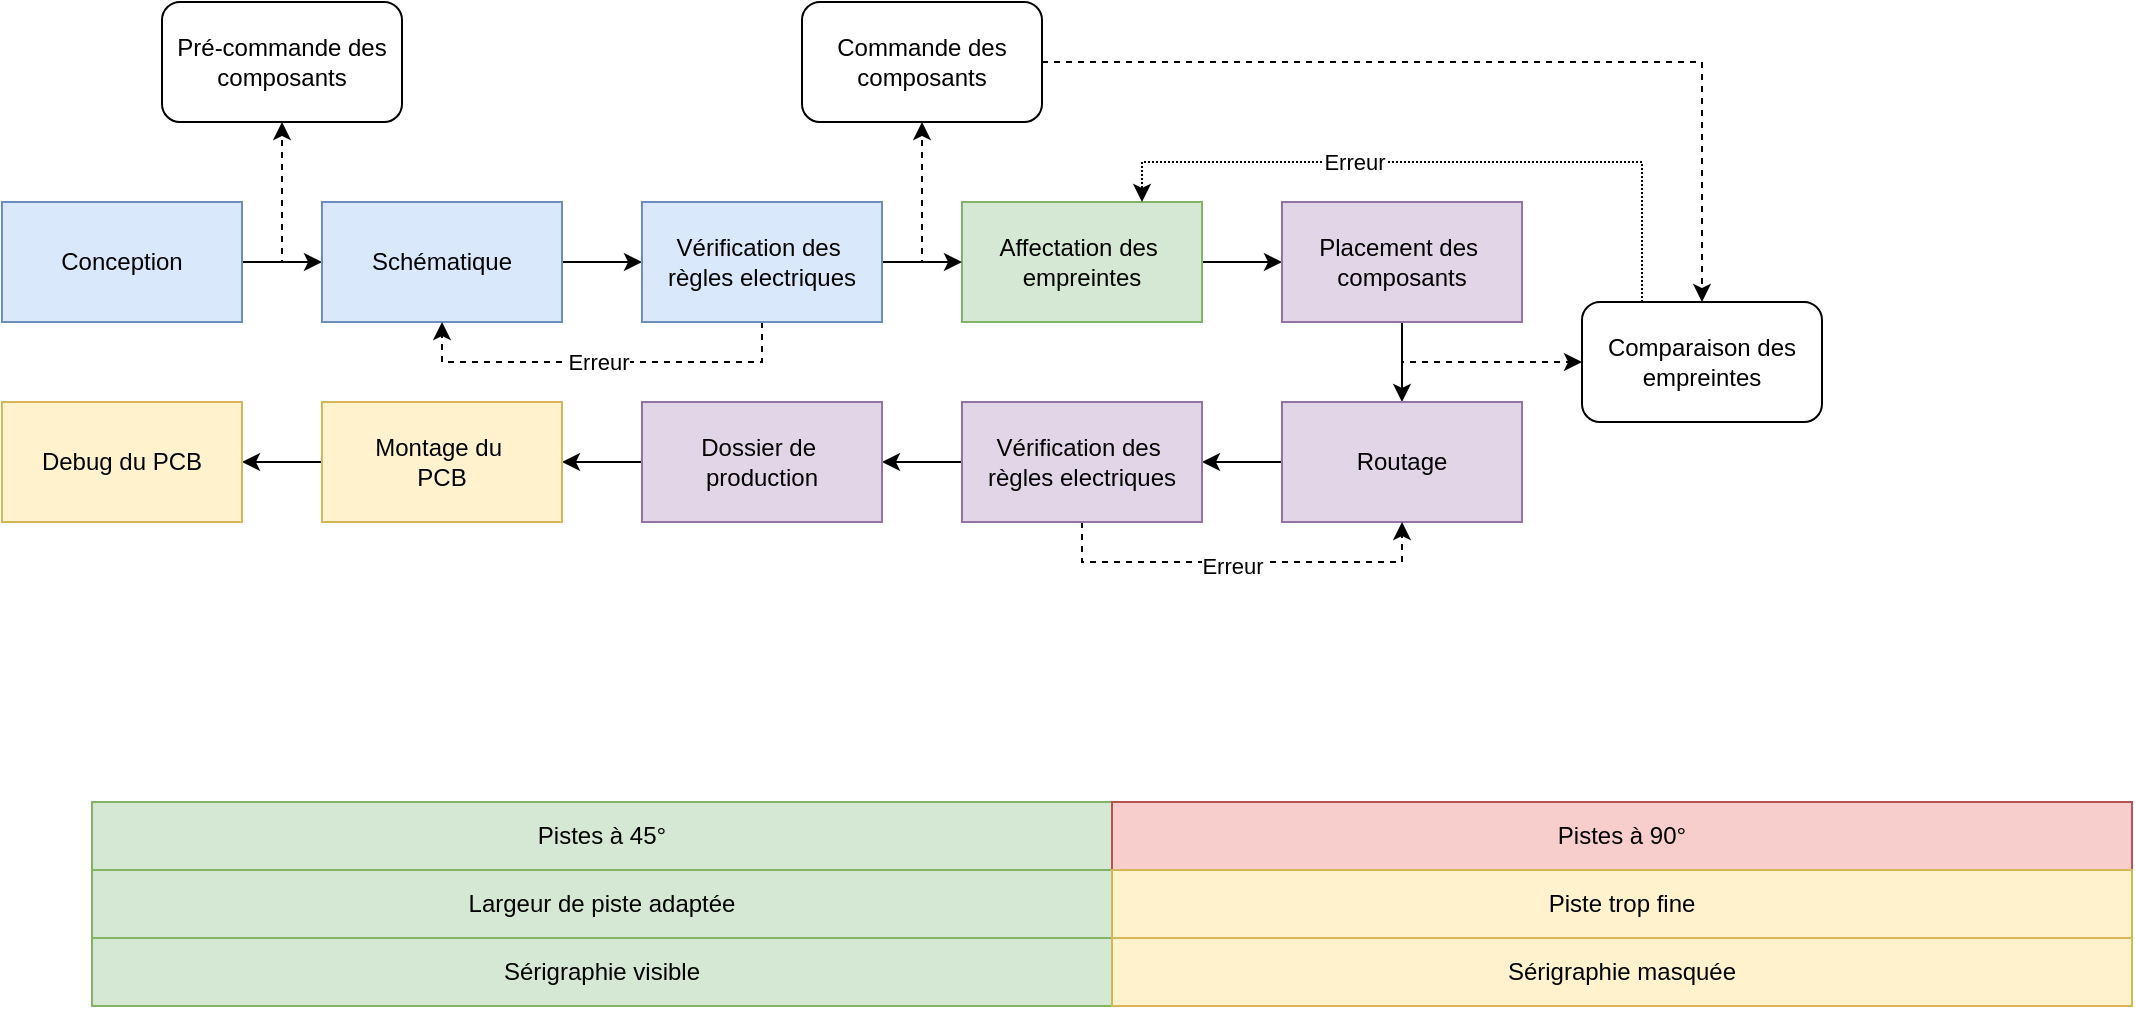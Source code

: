 <mxfile version="22.0.2" type="device" pages="2">
  <diagram name="Page-1" id="DXWM8pA9NDpPVHV8Bfkq">
    <mxGraphModel dx="1062" dy="598" grid="0" gridSize="10" guides="1" tooltips="1" connect="1" arrows="1" fold="1" page="0" pageScale="1" pageWidth="827" pageHeight="1169" math="0" shadow="0">
      <root>
        <mxCell id="0" />
        <mxCell id="1" parent="0" />
        <mxCell id="fIgnvOmLzSbUVS_xxkVh-5" style="edgeStyle=orthogonalEdgeStyle;rounded=0;orthogonalLoop=1;jettySize=auto;html=1;exitX=1;exitY=0.5;exitDx=0;exitDy=0;" parent="1" source="fIgnvOmLzSbUVS_xxkVh-1" target="fIgnvOmLzSbUVS_xxkVh-2" edge="1">
          <mxGeometry relative="1" as="geometry" />
        </mxCell>
        <mxCell id="fIgnvOmLzSbUVS_xxkVh-28" style="edgeStyle=orthogonalEdgeStyle;rounded=0;orthogonalLoop=1;jettySize=auto;html=1;exitX=1;exitY=0.5;exitDx=0;exitDy=0;dashed=1;" parent="1" source="fIgnvOmLzSbUVS_xxkVh-1" target="fIgnvOmLzSbUVS_xxkVh-21" edge="1">
          <mxGeometry relative="1" as="geometry" />
        </mxCell>
        <mxCell id="fIgnvOmLzSbUVS_xxkVh-1" value="Conception" style="rounded=0;whiteSpace=wrap;html=1;fillColor=#dae8fc;strokeColor=#6c8ebf;" parent="1" vertex="1">
          <mxGeometry x="240" y="300" width="120" height="60" as="geometry" />
        </mxCell>
        <mxCell id="fIgnvOmLzSbUVS_xxkVh-6" style="edgeStyle=orthogonalEdgeStyle;rounded=0;orthogonalLoop=1;jettySize=auto;html=1;exitX=1;exitY=0.5;exitDx=0;exitDy=0;entryX=0;entryY=0.5;entryDx=0;entryDy=0;" parent="1" source="fIgnvOmLzSbUVS_xxkVh-2" target="fIgnvOmLzSbUVS_xxkVh-4" edge="1">
          <mxGeometry relative="1" as="geometry" />
        </mxCell>
        <mxCell id="fIgnvOmLzSbUVS_xxkVh-2" value="Schématique" style="rounded=0;whiteSpace=wrap;html=1;fillColor=#dae8fc;strokeColor=#6c8ebf;" parent="1" vertex="1">
          <mxGeometry x="400" y="300" width="120" height="60" as="geometry" />
        </mxCell>
        <mxCell id="fIgnvOmLzSbUVS_xxkVh-10" style="edgeStyle=orthogonalEdgeStyle;rounded=0;orthogonalLoop=1;jettySize=auto;html=1;exitX=1;exitY=0.5;exitDx=0;exitDy=0;" parent="1" source="fIgnvOmLzSbUVS_xxkVh-3" target="fIgnvOmLzSbUVS_xxkVh-9" edge="1">
          <mxGeometry relative="1" as="geometry" />
        </mxCell>
        <mxCell id="fIgnvOmLzSbUVS_xxkVh-3" value="Affectation des&amp;nbsp;&lt;br&gt;empreintes" style="rounded=0;whiteSpace=wrap;html=1;fillColor=#d5e8d4;strokeColor=#82b366;" parent="1" vertex="1">
          <mxGeometry x="720" y="300" width="120" height="60" as="geometry" />
        </mxCell>
        <mxCell id="fIgnvOmLzSbUVS_xxkVh-7" style="edgeStyle=orthogonalEdgeStyle;rounded=0;orthogonalLoop=1;jettySize=auto;html=1;exitX=0.5;exitY=1;exitDx=0;exitDy=0;entryX=0.5;entryY=1;entryDx=0;entryDy=0;dashed=1;" parent="1" source="fIgnvOmLzSbUVS_xxkVh-4" target="fIgnvOmLzSbUVS_xxkVh-2" edge="1">
          <mxGeometry relative="1" as="geometry" />
        </mxCell>
        <mxCell id="fIgnvOmLzSbUVS_xxkVh-54" value="Erreur" style="edgeLabel;html=1;align=center;verticalAlign=middle;resizable=0;points=[];" parent="fIgnvOmLzSbUVS_xxkVh-7" vertex="1" connectable="0">
          <mxGeometry x="0.025" relative="1" as="geometry">
            <mxPoint as="offset" />
          </mxGeometry>
        </mxCell>
        <mxCell id="fIgnvOmLzSbUVS_xxkVh-8" style="edgeStyle=orthogonalEdgeStyle;rounded=0;orthogonalLoop=1;jettySize=auto;html=1;exitX=1;exitY=0.5;exitDx=0;exitDy=0;" parent="1" source="fIgnvOmLzSbUVS_xxkVh-4" target="fIgnvOmLzSbUVS_xxkVh-3" edge="1">
          <mxGeometry relative="1" as="geometry" />
        </mxCell>
        <mxCell id="fIgnvOmLzSbUVS_xxkVh-27" style="edgeStyle=orthogonalEdgeStyle;rounded=0;orthogonalLoop=1;jettySize=auto;html=1;exitX=1;exitY=0.5;exitDx=0;exitDy=0;entryX=0.5;entryY=1;entryDx=0;entryDy=0;dashed=1;" parent="1" source="fIgnvOmLzSbUVS_xxkVh-4" target="fIgnvOmLzSbUVS_xxkVh-23" edge="1">
          <mxGeometry relative="1" as="geometry" />
        </mxCell>
        <mxCell id="fIgnvOmLzSbUVS_xxkVh-4" value="Vérification des&amp;nbsp;&lt;br&gt;règles electriques" style="rounded=0;whiteSpace=wrap;html=1;fillColor=#dae8fc;strokeColor=#6c8ebf;" parent="1" vertex="1">
          <mxGeometry x="560" y="300" width="120" height="60" as="geometry" />
        </mxCell>
        <mxCell id="fIgnvOmLzSbUVS_xxkVh-12" style="edgeStyle=orthogonalEdgeStyle;rounded=0;orthogonalLoop=1;jettySize=auto;html=1;exitX=0.5;exitY=1;exitDx=0;exitDy=0;" parent="1" source="fIgnvOmLzSbUVS_xxkVh-9" target="fIgnvOmLzSbUVS_xxkVh-11" edge="1">
          <mxGeometry relative="1" as="geometry" />
        </mxCell>
        <mxCell id="fIgnvOmLzSbUVS_xxkVh-31" style="edgeStyle=orthogonalEdgeStyle;rounded=0;orthogonalLoop=1;jettySize=auto;html=1;exitX=0.5;exitY=1;exitDx=0;exitDy=0;entryX=0;entryY=0.5;entryDx=0;entryDy=0;dashed=1;" parent="1" source="fIgnvOmLzSbUVS_xxkVh-9" target="fIgnvOmLzSbUVS_xxkVh-29" edge="1">
          <mxGeometry relative="1" as="geometry" />
        </mxCell>
        <mxCell id="fIgnvOmLzSbUVS_xxkVh-9" value="Placement des&amp;nbsp;&lt;br&gt;composants" style="rounded=0;whiteSpace=wrap;html=1;fillColor=#e1d5e7;strokeColor=#9673a6;" parent="1" vertex="1">
          <mxGeometry x="880" y="300" width="120" height="60" as="geometry" />
        </mxCell>
        <mxCell id="fIgnvOmLzSbUVS_xxkVh-14" style="edgeStyle=orthogonalEdgeStyle;rounded=0;orthogonalLoop=1;jettySize=auto;html=1;exitX=0;exitY=0.5;exitDx=0;exitDy=0;entryX=1;entryY=0.5;entryDx=0;entryDy=0;" parent="1" source="fIgnvOmLzSbUVS_xxkVh-11" target="fIgnvOmLzSbUVS_xxkVh-13" edge="1">
          <mxGeometry relative="1" as="geometry" />
        </mxCell>
        <mxCell id="fIgnvOmLzSbUVS_xxkVh-11" value="Routage" style="rounded=0;whiteSpace=wrap;html=1;fillColor=#e1d5e7;strokeColor=#9673a6;" parent="1" vertex="1">
          <mxGeometry x="880" y="400" width="120" height="60" as="geometry" />
        </mxCell>
        <mxCell id="fIgnvOmLzSbUVS_xxkVh-16" style="edgeStyle=orthogonalEdgeStyle;rounded=0;orthogonalLoop=1;jettySize=auto;html=1;exitX=0;exitY=0.5;exitDx=0;exitDy=0;entryX=1;entryY=0.5;entryDx=0;entryDy=0;" parent="1" source="fIgnvOmLzSbUVS_xxkVh-13" target="fIgnvOmLzSbUVS_xxkVh-15" edge="1">
          <mxGeometry relative="1" as="geometry" />
        </mxCell>
        <mxCell id="fIgnvOmLzSbUVS_xxkVh-52" style="edgeStyle=orthogonalEdgeStyle;rounded=0;orthogonalLoop=1;jettySize=auto;html=1;exitX=0.5;exitY=1;exitDx=0;exitDy=0;entryX=0.5;entryY=1;entryDx=0;entryDy=0;dashed=1;" parent="1" source="fIgnvOmLzSbUVS_xxkVh-13" target="fIgnvOmLzSbUVS_xxkVh-11" edge="1">
          <mxGeometry relative="1" as="geometry" />
        </mxCell>
        <mxCell id="fIgnvOmLzSbUVS_xxkVh-53" value="Erreur" style="edgeLabel;html=1;align=center;verticalAlign=middle;resizable=0;points=[];" parent="fIgnvOmLzSbUVS_xxkVh-52" vertex="1" connectable="0">
          <mxGeometry x="-0.055" y="-2" relative="1" as="geometry">
            <mxPoint as="offset" />
          </mxGeometry>
        </mxCell>
        <mxCell id="fIgnvOmLzSbUVS_xxkVh-13" value="Vérification des&amp;nbsp;&lt;br&gt;règles electriques" style="rounded=0;whiteSpace=wrap;html=1;fillColor=#e1d5e7;strokeColor=#9673a6;" parent="1" vertex="1">
          <mxGeometry x="720" y="400" width="120" height="60" as="geometry" />
        </mxCell>
        <mxCell id="fIgnvOmLzSbUVS_xxkVh-20" style="edgeStyle=orthogonalEdgeStyle;rounded=0;orthogonalLoop=1;jettySize=auto;html=1;exitX=0;exitY=0.5;exitDx=0;exitDy=0;entryX=1;entryY=0.5;entryDx=0;entryDy=0;" parent="1" source="fIgnvOmLzSbUVS_xxkVh-15" target="fIgnvOmLzSbUVS_xxkVh-17" edge="1">
          <mxGeometry relative="1" as="geometry" />
        </mxCell>
        <mxCell id="fIgnvOmLzSbUVS_xxkVh-15" value="Dossier de&amp;nbsp;&lt;br&gt;production" style="rounded=0;whiteSpace=wrap;html=1;fillColor=#e1d5e7;strokeColor=#9673a6;" parent="1" vertex="1">
          <mxGeometry x="560" y="400" width="120" height="60" as="geometry" />
        </mxCell>
        <mxCell id="fIgnvOmLzSbUVS_xxkVh-19" style="edgeStyle=orthogonalEdgeStyle;rounded=0;orthogonalLoop=1;jettySize=auto;html=1;exitX=0;exitY=0.5;exitDx=0;exitDy=0;entryX=1;entryY=0.5;entryDx=0;entryDy=0;" parent="1" source="fIgnvOmLzSbUVS_xxkVh-17" target="fIgnvOmLzSbUVS_xxkVh-18" edge="1">
          <mxGeometry relative="1" as="geometry" />
        </mxCell>
        <mxCell id="fIgnvOmLzSbUVS_xxkVh-17" value="Montage du&amp;nbsp;&lt;br&gt;PCB" style="rounded=0;whiteSpace=wrap;html=1;fillColor=#fff2cc;strokeColor=#d6b656;" parent="1" vertex="1">
          <mxGeometry x="400" y="400" width="120" height="60" as="geometry" />
        </mxCell>
        <mxCell id="fIgnvOmLzSbUVS_xxkVh-18" value="Debug du PCB" style="rounded=0;whiteSpace=wrap;html=1;fillColor=#fff2cc;strokeColor=#d6b656;" parent="1" vertex="1">
          <mxGeometry x="240" y="400" width="120" height="60" as="geometry" />
        </mxCell>
        <mxCell id="fIgnvOmLzSbUVS_xxkVh-21" value="Pré-commande des&lt;br&gt;composants" style="rounded=1;whiteSpace=wrap;html=1;" parent="1" vertex="1">
          <mxGeometry x="320" y="200" width="120" height="60" as="geometry" />
        </mxCell>
        <mxCell id="fIgnvOmLzSbUVS_xxkVh-30" style="edgeStyle=orthogonalEdgeStyle;rounded=0;orthogonalLoop=1;jettySize=auto;html=1;exitX=1;exitY=0.5;exitDx=0;exitDy=0;dashed=1;" parent="1" source="fIgnvOmLzSbUVS_xxkVh-23" target="fIgnvOmLzSbUVS_xxkVh-29" edge="1">
          <mxGeometry relative="1" as="geometry" />
        </mxCell>
        <mxCell id="fIgnvOmLzSbUVS_xxkVh-23" value="Commande des&lt;br&gt;composants" style="rounded=1;whiteSpace=wrap;html=1;" parent="1" vertex="1">
          <mxGeometry x="640" y="200" width="120" height="60" as="geometry" />
        </mxCell>
        <mxCell id="fIgnvOmLzSbUVS_xxkVh-32" style="edgeStyle=orthogonalEdgeStyle;rounded=0;orthogonalLoop=1;jettySize=auto;html=1;exitX=0.25;exitY=0;exitDx=0;exitDy=0;entryX=0.75;entryY=0;entryDx=0;entryDy=0;dashed=1;dashPattern=1 1;" parent="1" source="fIgnvOmLzSbUVS_xxkVh-29" target="fIgnvOmLzSbUVS_xxkVh-3" edge="1">
          <mxGeometry relative="1" as="geometry" />
        </mxCell>
        <mxCell id="fIgnvOmLzSbUVS_xxkVh-33" value="Erreur" style="edgeLabel;html=1;align=center;verticalAlign=middle;resizable=0;points=[];" parent="fIgnvOmLzSbUVS_xxkVh-32" vertex="1" connectable="0">
          <mxGeometry x="0.258" relative="1" as="geometry">
            <mxPoint as="offset" />
          </mxGeometry>
        </mxCell>
        <mxCell id="fIgnvOmLzSbUVS_xxkVh-29" value="Comparaison des empreintes" style="rounded=1;whiteSpace=wrap;html=1;" parent="1" vertex="1">
          <mxGeometry x="1030" y="350" width="120" height="60" as="geometry" />
        </mxCell>
        <mxCell id="lyzA4pPh3lhZ2dYjcUsX-2" value="Pistes à 45°" style="rounded=0;whiteSpace=wrap;html=1;fillColor=#d5e8d4;strokeColor=#82b366;" parent="1" vertex="1">
          <mxGeometry x="285" y="600" width="510" height="34" as="geometry" />
        </mxCell>
        <mxCell id="lyzA4pPh3lhZ2dYjcUsX-3" value="Largeur de piste adaptée" style="rounded=0;whiteSpace=wrap;html=1;fillColor=#d5e8d4;strokeColor=#82b366;" parent="1" vertex="1">
          <mxGeometry x="285" y="634" width="510" height="34" as="geometry" />
        </mxCell>
        <mxCell id="lyzA4pPh3lhZ2dYjcUsX-4" value="Pistes à 90°" style="rounded=0;whiteSpace=wrap;html=1;fillColor=#f8cecc;strokeColor=#b85450;" parent="1" vertex="1">
          <mxGeometry x="795" y="600" width="510" height="34" as="geometry" />
        </mxCell>
        <mxCell id="lyzA4pPh3lhZ2dYjcUsX-5" value="Piste trop fine" style="rounded=0;whiteSpace=wrap;html=1;fillColor=#fff2cc;strokeColor=#d6b656;" parent="1" vertex="1">
          <mxGeometry x="795" y="634" width="510" height="34" as="geometry" />
        </mxCell>
        <mxCell id="lyzA4pPh3lhZ2dYjcUsX-6" value="Sérigraphie visible" style="rounded=0;whiteSpace=wrap;html=1;fillColor=#d5e8d4;strokeColor=#82b366;" parent="1" vertex="1">
          <mxGeometry x="285" y="668" width="510" height="34" as="geometry" />
        </mxCell>
        <mxCell id="lyzA4pPh3lhZ2dYjcUsX-7" value="Sérigraphie masquée" style="rounded=0;whiteSpace=wrap;html=1;fillColor=#fff2cc;strokeColor=#d6b656;" parent="1" vertex="1">
          <mxGeometry x="795" y="668" width="510" height="34" as="geometry" />
        </mxCell>
      </root>
    </mxGraphModel>
  </diagram>
  <diagram id="QUeYt5fZ13lotjP9Z6Vr" name="3D">
    <mxGraphModel dx="1420" dy="822" grid="0" gridSize="10" guides="1" tooltips="1" connect="1" arrows="1" fold="1" page="0" pageScale="1" pageWidth="827" pageHeight="1169" math="0" shadow="0">
      <root>
        <mxCell id="0" />
        <mxCell id="1" parent="0" />
        <mxCell id="nvA8vMmbzi38GZXV99M2-1" value="Base" style="rounded=0;whiteSpace=wrap;html=1;fillColor=#d5e8d4;strokeColor=#82b366;" parent="1" vertex="1">
          <mxGeometry x="218" y="430" width="335" height="20" as="geometry" />
        </mxCell>
        <mxCell id="nvA8vMmbzi38GZXV99M2-2" value="" style="rounded=0;whiteSpace=wrap;html=1;fillColor=#60a917;strokeColor=#2D7600;fontColor=#ffffff;" parent="1" vertex="1">
          <mxGeometry x="238" y="384" width="41" height="46" as="geometry" />
        </mxCell>
        <mxCell id="nvA8vMmbzi38GZXV99M2-3" value="" style="rounded=0;whiteSpace=wrap;html=1;fillColor=#f5f5f5;fontColor=#333333;strokeColor=#666666;" parent="1" vertex="1">
          <mxGeometry x="291" y="337" width="17" height="93" as="geometry" />
        </mxCell>
        <mxCell id="nvA8vMmbzi38GZXV99M2-5" value="" style="rounded=0;whiteSpace=wrap;html=1;fillColor=#dae8fc;strokeColor=#6c8ebf;" parent="1" vertex="1">
          <mxGeometry x="316" y="400" width="28" height="30" as="geometry" />
        </mxCell>
        <mxCell id="nvA8vMmbzi38GZXV99M2-6" value="" style="rounded=0;whiteSpace=wrap;html=1;fillColor=#dae8fc;strokeColor=#6c8ebf;" parent="1" vertex="1">
          <mxGeometry x="358" y="418" width="18" height="12" as="geometry" />
        </mxCell>
        <mxCell id="nvA8vMmbzi38GZXV99M2-7" value="" style="rounded=0;whiteSpace=wrap;html=1;fillColor=#dae8fc;strokeColor=#6c8ebf;" parent="1" vertex="1">
          <mxGeometry x="381" y="412" width="55" height="18" as="geometry" />
        </mxCell>
        <mxCell id="nvA8vMmbzi38GZXV99M2-8" value="" style="rounded=0;whiteSpace=wrap;html=1;fillColor=#dae8fc;strokeColor=#6c8ebf;" parent="1" vertex="1">
          <mxGeometry x="440" y="406" width="27" height="24" as="geometry" />
        </mxCell>
        <mxCell id="nvA8vMmbzi38GZXV99M2-9" value="" style="rounded=0;whiteSpace=wrap;html=1;fillColor=#dae8fc;strokeColor=#6c8ebf;" parent="1" vertex="1">
          <mxGeometry x="476" y="420" width="31" height="10" as="geometry" />
        </mxCell>
        <mxCell id="nvA8vMmbzi38GZXV99M2-10" value="" style="rounded=0;whiteSpace=wrap;html=1;fillColor=#f5f5f5;fontColor=#333333;strokeColor=#666666;" parent="1" vertex="1">
          <mxGeometry x="525" y="337" width="17" height="93" as="geometry" />
        </mxCell>
        <mxCell id="nvA8vMmbzi38GZXV99M2-11" value="Alimentation" style="rounded=0;whiteSpace=wrap;html=1;fillColor=#d5e8d4;strokeColor=#82b366;" parent="1" vertex="1">
          <mxGeometry x="278" y="317" width="275" height="20" as="geometry" />
        </mxCell>
        <mxCell id="nvA8vMmbzi38GZXV99M2-12" value="" style="rounded=0;whiteSpace=wrap;html=1;fillColor=#f8cecc;strokeColor=#b85450;" parent="1" vertex="1">
          <mxGeometry x="495" y="287" width="28" height="30" as="geometry" />
        </mxCell>
        <mxCell id="nvA8vMmbzi38GZXV99M2-15" value="" style="rounded=0;whiteSpace=wrap;html=1;fillColor=#f8cecc;strokeColor=#b85450;" parent="1" vertex="1">
          <mxGeometry x="452" y="282" width="38" height="35" as="geometry" />
        </mxCell>
        <mxCell id="nvA8vMmbzi38GZXV99M2-17" value="" style="rounded=0;whiteSpace=wrap;html=1;fillColor=#f8cecc;strokeColor=#b85450;" parent="1" vertex="1">
          <mxGeometry x="407" y="282" width="38" height="35" as="geometry" />
        </mxCell>
        <mxCell id="nvA8vMmbzi38GZXV99M2-18" value="" style="rounded=0;whiteSpace=wrap;html=1;fillColor=#f8cecc;strokeColor=#b85450;" parent="1" vertex="1">
          <mxGeometry x="362" y="297" width="21" height="20" as="geometry" />
        </mxCell>
        <mxCell id="nvA8vMmbzi38GZXV99M2-20" value="" style="rounded=0;whiteSpace=wrap;html=1;fillColor=#60a917;strokeColor=#2D7600;fontColor=#ffffff;" parent="1" vertex="1">
          <mxGeometry x="286" y="282" width="33" height="35" as="geometry" />
        </mxCell>
        <mxCell id="nvA8vMmbzi38GZXV99M2-21" value="Entretoises M3" style="text;html=1;strokeColor=none;fillColor=none;align=center;verticalAlign=middle;whiteSpace=wrap;rounded=0;" parent="1" vertex="1">
          <mxGeometry x="562" y="354" width="60" height="30" as="geometry" />
        </mxCell>
      </root>
    </mxGraphModel>
  </diagram>
</mxfile>
